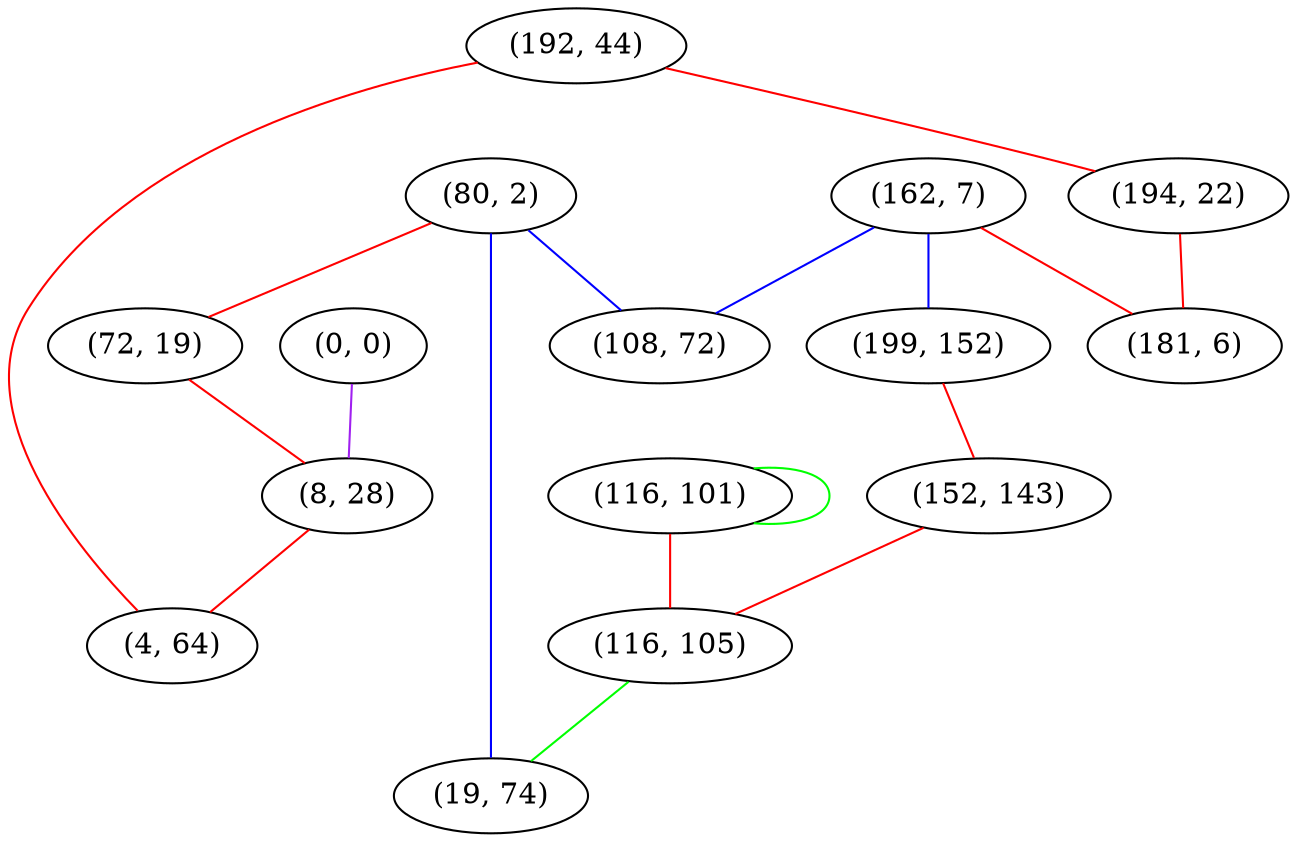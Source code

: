 graph "" {
"(162, 7)";
"(0, 0)";
"(199, 152)";
"(80, 2)";
"(152, 143)";
"(192, 44)";
"(116, 101)";
"(72, 19)";
"(194, 22)";
"(116, 105)";
"(8, 28)";
"(181, 6)";
"(19, 74)";
"(108, 72)";
"(4, 64)";
"(162, 7)" -- "(181, 6)"  [color=red, key=0, weight=1];
"(162, 7)" -- "(199, 152)"  [color=blue, key=0, weight=3];
"(162, 7)" -- "(108, 72)"  [color=blue, key=0, weight=3];
"(0, 0)" -- "(8, 28)"  [color=purple, key=0, weight=4];
"(199, 152)" -- "(152, 143)"  [color=red, key=0, weight=1];
"(80, 2)" -- "(72, 19)"  [color=red, key=0, weight=1];
"(80, 2)" -- "(19, 74)"  [color=blue, key=0, weight=3];
"(80, 2)" -- "(108, 72)"  [color=blue, key=0, weight=3];
"(152, 143)" -- "(116, 105)"  [color=red, key=0, weight=1];
"(192, 44)" -- "(194, 22)"  [color=red, key=0, weight=1];
"(192, 44)" -- "(4, 64)"  [color=red, key=0, weight=1];
"(116, 101)" -- "(116, 101)"  [color=green, key=0, weight=2];
"(116, 101)" -- "(116, 105)"  [color=red, key=0, weight=1];
"(72, 19)" -- "(8, 28)"  [color=red, key=0, weight=1];
"(194, 22)" -- "(181, 6)"  [color=red, key=0, weight=1];
"(116, 105)" -- "(19, 74)"  [color=green, key=0, weight=2];
"(8, 28)" -- "(4, 64)"  [color=red, key=0, weight=1];
}

